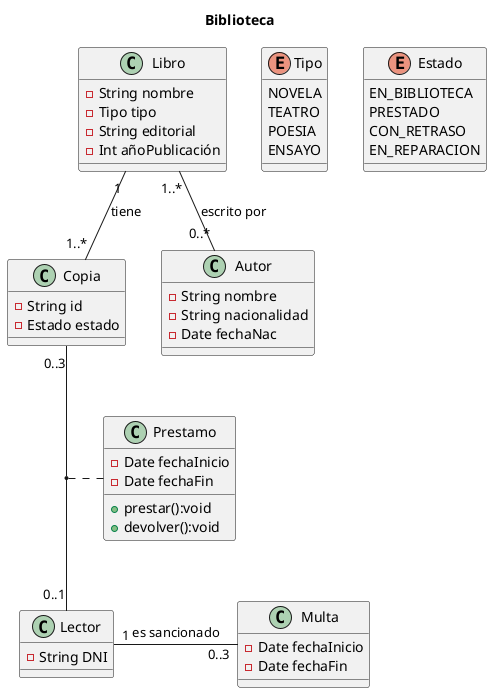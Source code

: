 @startuml

title Biblioteca

class Libro {
  - String nombre
  - Tipo tipo
  - String editorial
  - Int añoPublicación
}

enum Tipo {
  NOVELA
  TEATRO
  POESIA
  ENSAYO
  }

class Copia {
  - String id
  - Estado estado
}

enum Estado {
  EN_BIBLIOTECA
  PRESTADO
  CON_RETRASO
  EN_REPARACION
}

Libro "1" --"1..*" Copia: tiene

class Autor {
  - String nombre
  - String nacionalidad
  - Date fechaNac
}

Libro "1..*" -- "0..*" Autor: escrito por

class Prestamo {
  - Date fechaInicio
  - Date fechaFin
  + prestar():void
  + devolver():void
}

class Lector {
  - String DNI
}
Copia "0..3"-- "0..1" Lector
(Copia, Lector) "1" .. "1" Prestamo

class Multa {
  - Date fechaInicio
  - Date fechaFin
}
Lector "1" - "0..3" Multa: es sancionado

@enduml